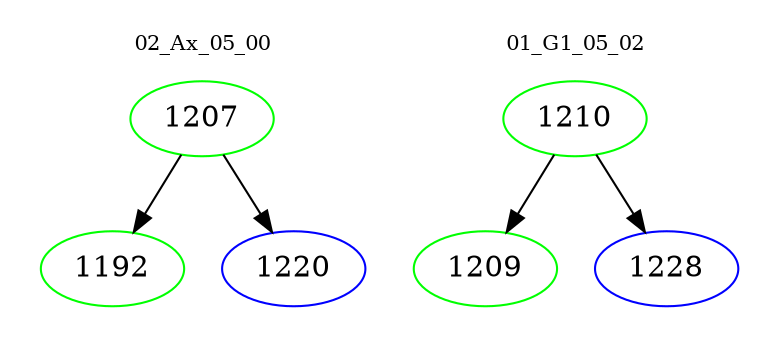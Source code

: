 digraph{
subgraph cluster_0 {
color = white
label = "02_Ax_05_00";
fontsize=10;
T0_1207 [label="1207", color="green"]
T0_1207 -> T0_1192 [color="black"]
T0_1192 [label="1192", color="green"]
T0_1207 -> T0_1220 [color="black"]
T0_1220 [label="1220", color="blue"]
}
subgraph cluster_1 {
color = white
label = "01_G1_05_02";
fontsize=10;
T1_1210 [label="1210", color="green"]
T1_1210 -> T1_1209 [color="black"]
T1_1209 [label="1209", color="green"]
T1_1210 -> T1_1228 [color="black"]
T1_1228 [label="1228", color="blue"]
}
}
